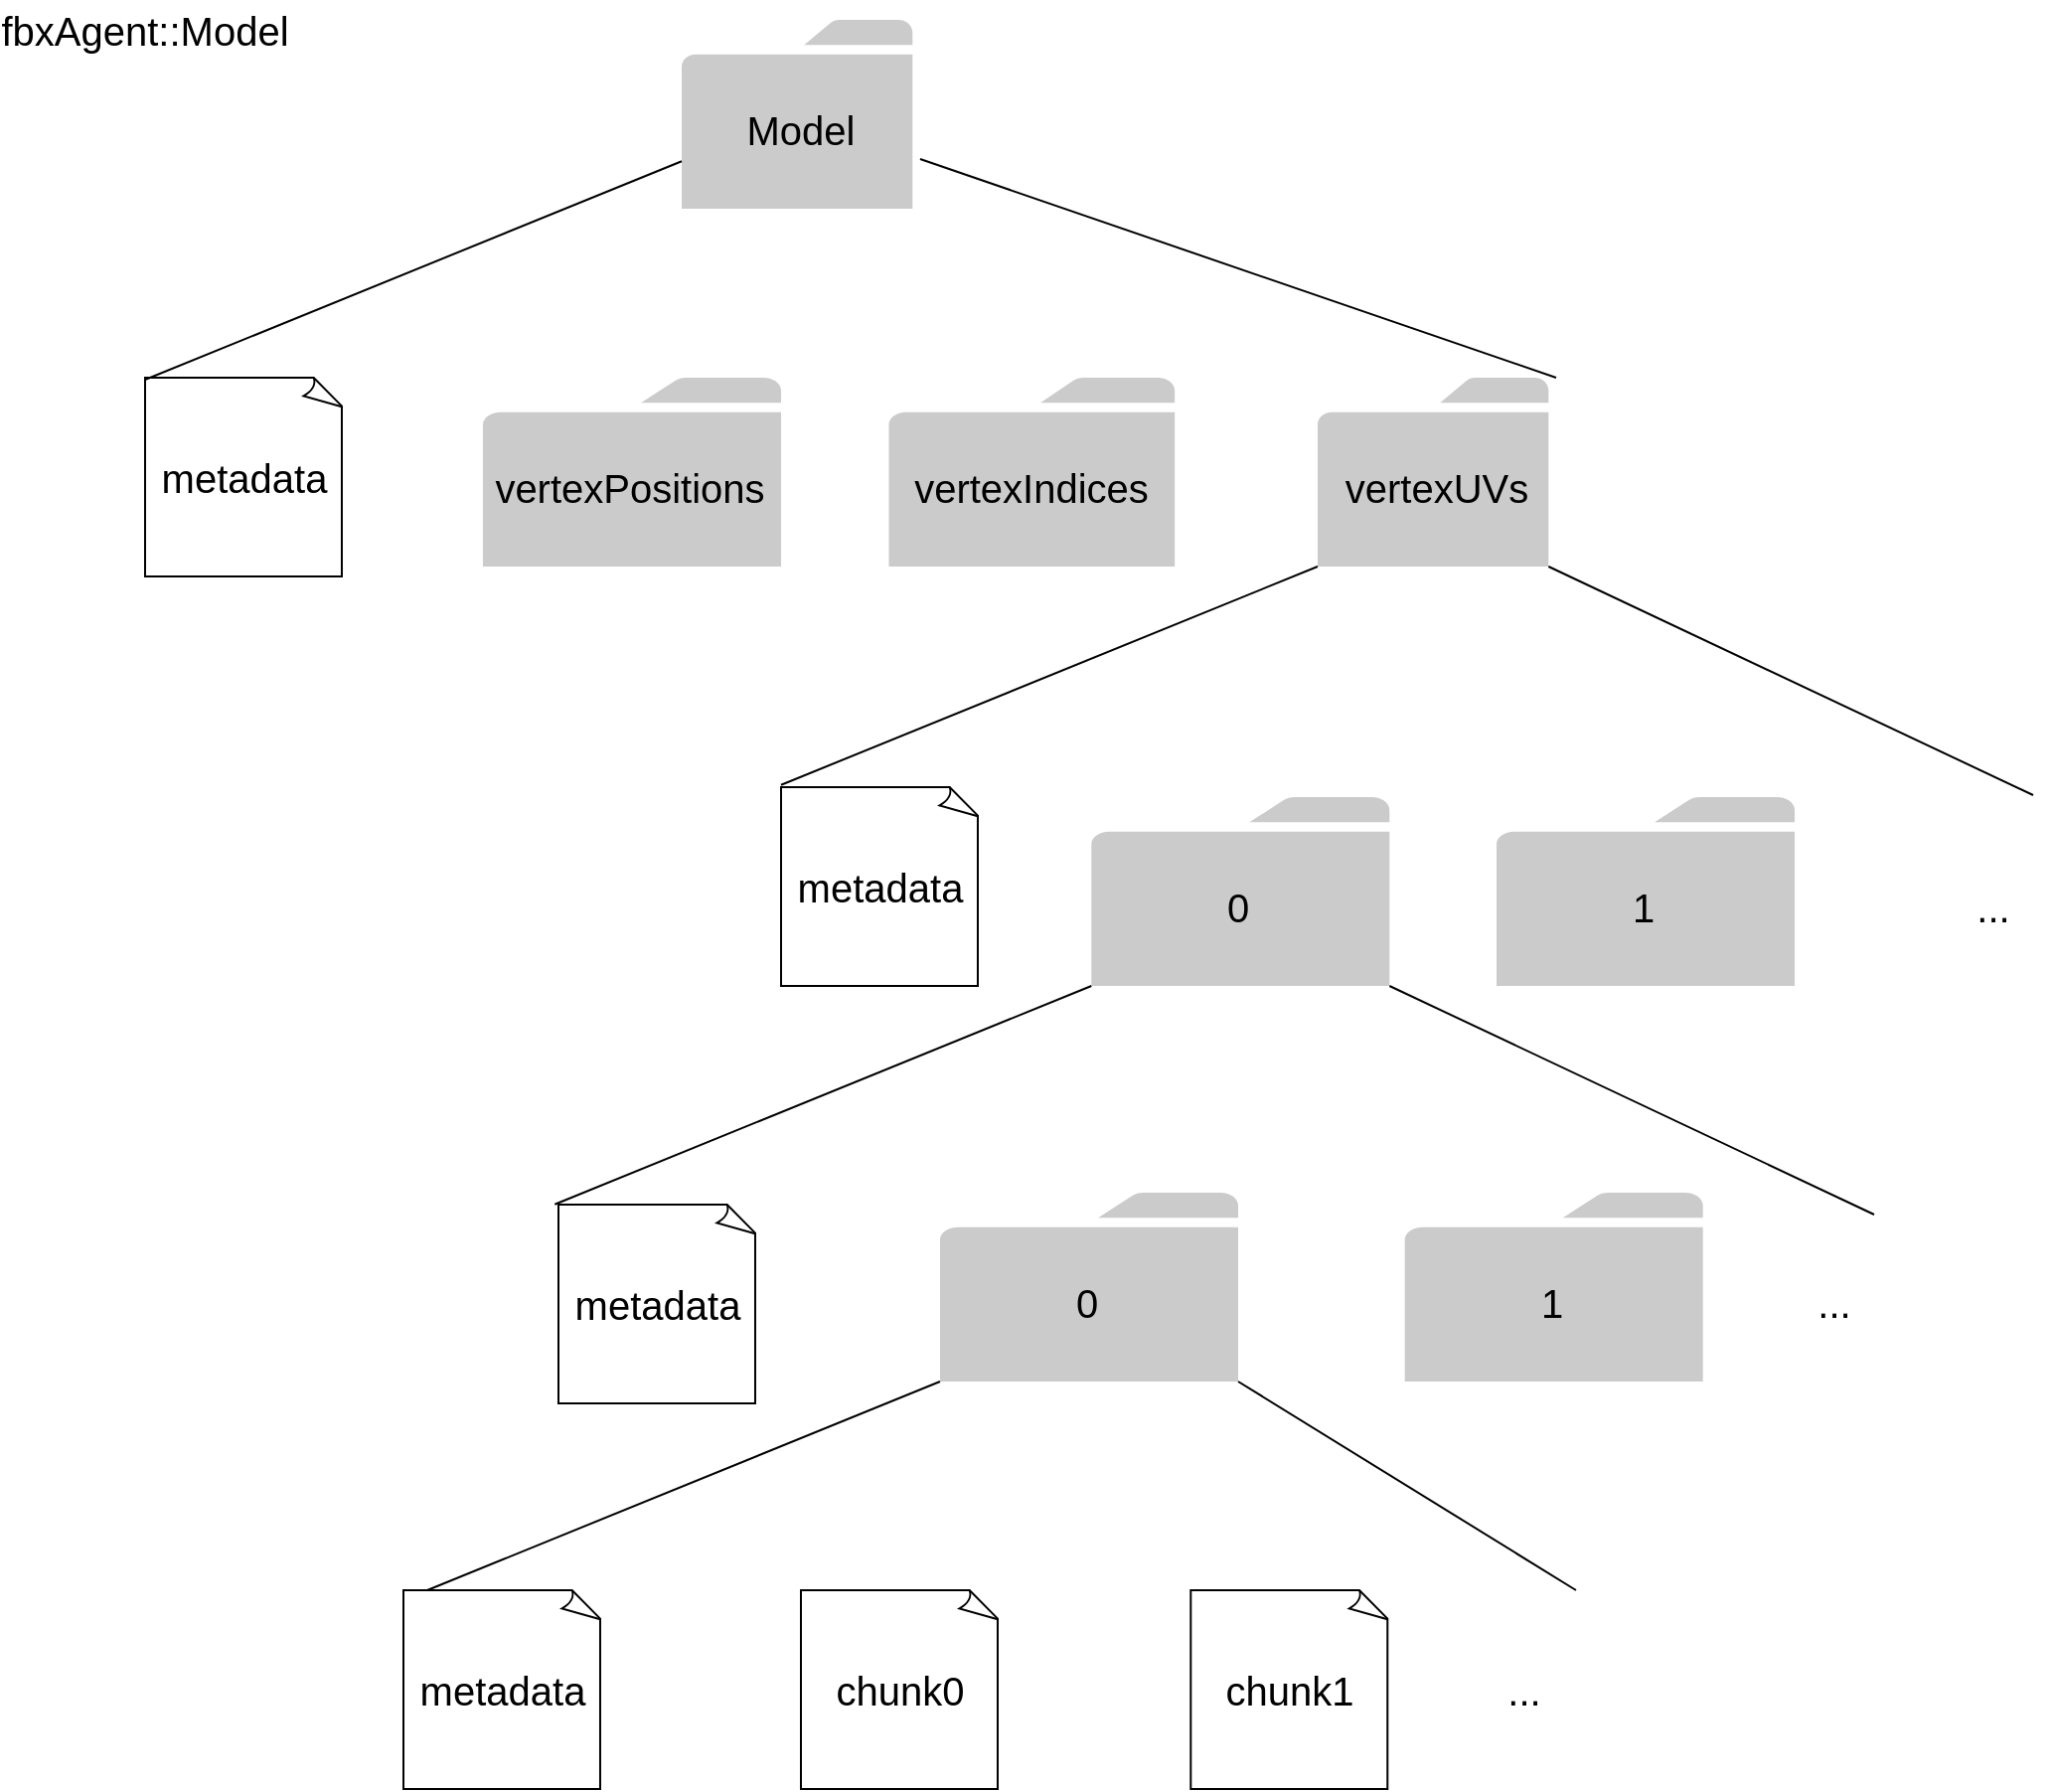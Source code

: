 <mxfile version="18.0.1" type="device"><diagram id="OcEyT2rnDMlYjmMhmdV-" name="ページ1"><mxGraphModel dx="1102" dy="865" grid="1" gridSize="10" guides="1" tooltips="1" connect="1" arrows="1" fold="1" page="1" pageScale="1" pageWidth="827" pageHeight="1169" math="0" shadow="0"><root><mxCell id="0"/><mxCell id="1" parent="0"/><mxCell id="63knnYQxt3E86UXgtEGi-19" value="" style="sketch=0;pointerEvents=1;shadow=0;dashed=0;html=1;strokeColor=none;labelPosition=center;verticalLabelPosition=bottom;verticalAlign=top;outlineConnect=0;align=center;shape=mxgraph.office.concepts.folder;fillColor=#CCCBCB;fontSize=20;" vertex="1" parent="1"><mxGeometry x="726.15" y="601" width="150" height="95" as="geometry"/></mxCell><mxCell id="63knnYQxt3E86UXgtEGi-3" value="fbxAgent::Model" style="text;html=1;strokeColor=none;fillColor=none;align=center;verticalAlign=middle;whiteSpace=wrap;rounded=0;dashed=1;fontSize=20;" vertex="1" parent="1"><mxGeometry x="220" y="200" width="60" height="30" as="geometry"/></mxCell><mxCell id="63knnYQxt3E86UXgtEGi-4" value="" style="sketch=0;pointerEvents=1;shadow=0;dashed=0;html=1;strokeColor=none;labelPosition=center;verticalLabelPosition=bottom;verticalAlign=top;outlineConnect=0;align=center;shape=mxgraph.office.concepts.folder;fillColor=#CCCBCB;fontSize=20;" vertex="1" parent="1"><mxGeometry x="520" y="210" width="116.15" height="95" as="geometry"/></mxCell><mxCell id="63knnYQxt3E86UXgtEGi-5" value="Model" style="text;html=1;strokeColor=none;fillColor=none;align=center;verticalAlign=middle;whiteSpace=wrap;rounded=0;dashed=1;fontSize=20;" vertex="1" parent="1"><mxGeometry x="550" y="250" width="60" height="30" as="geometry"/></mxCell><mxCell id="63knnYQxt3E86UXgtEGi-6" value="metadata" style="whiteSpace=wrap;html=1;shape=mxgraph.basic.document;fontSize=20;fillColor=default;" vertex="1" parent="1"><mxGeometry x="250" y="390" width="100" height="100" as="geometry"/></mxCell><mxCell id="63knnYQxt3E86UXgtEGi-7" value="" style="sketch=0;pointerEvents=1;shadow=0;dashed=0;html=1;strokeColor=none;labelPosition=center;verticalLabelPosition=bottom;verticalAlign=top;outlineConnect=0;align=center;shape=mxgraph.office.concepts.folder;fillColor=#CCCBCB;fontSize=20;" vertex="1" parent="1"><mxGeometry x="420" y="390" width="150" height="95" as="geometry"/></mxCell><mxCell id="63knnYQxt3E86UXgtEGi-8" value="vertexPositions" style="text;html=1;strokeColor=none;fillColor=none;align=center;verticalAlign=middle;whiteSpace=wrap;rounded=0;dashed=1;fontSize=20;" vertex="1" parent="1"><mxGeometry x="463.85" y="430" width="60" height="30" as="geometry"/></mxCell><mxCell id="63knnYQxt3E86UXgtEGi-9" value="" style="sketch=0;pointerEvents=1;shadow=0;dashed=0;html=1;strokeColor=none;labelPosition=center;verticalLabelPosition=bottom;verticalAlign=top;outlineConnect=0;align=center;shape=mxgraph.office.concepts.folder;fillColor=#CCCBCB;fontSize=20;" vertex="1" parent="1"><mxGeometry x="624.23" y="390" width="143.85" height="95" as="geometry"/></mxCell><mxCell id="63knnYQxt3E86UXgtEGi-10" value="vertexIndices" style="text;html=1;strokeColor=none;fillColor=none;align=center;verticalAlign=middle;whiteSpace=wrap;rounded=0;dashed=1;fontSize=20;" vertex="1" parent="1"><mxGeometry x="666.15" y="430" width="60" height="30" as="geometry"/></mxCell><mxCell id="63knnYQxt3E86UXgtEGi-11" value="" style="sketch=0;pointerEvents=1;shadow=0;dashed=0;html=1;strokeColor=none;labelPosition=center;verticalLabelPosition=bottom;verticalAlign=top;outlineConnect=0;align=center;shape=mxgraph.office.concepts.folder;fillColor=#CCCBCB;fontSize=20;" vertex="1" parent="1"><mxGeometry x="840.0" y="390" width="116.15" height="95" as="geometry"/></mxCell><mxCell id="63knnYQxt3E86UXgtEGi-12" value="vertexUVs" style="text;html=1;strokeColor=none;fillColor=none;align=center;verticalAlign=middle;whiteSpace=wrap;rounded=0;dashed=1;fontSize=20;" vertex="1" parent="1"><mxGeometry x="870.0" y="430" width="60" height="30" as="geometry"/></mxCell><mxCell id="63knnYQxt3E86UXgtEGi-13" value="" style="endArrow=none;html=1;rounded=0;fontSize=20;exitX=0;exitY=0.01;exitDx=0;exitDy=0;exitPerimeter=0;" edge="1" parent="1" source="63knnYQxt3E86UXgtEGi-6" target="63knnYQxt3E86UXgtEGi-4"><mxGeometry width="50" height="50" relative="1" as="geometry"><mxPoint x="650" y="580" as="sourcePoint"/><mxPoint x="700" y="530" as="targetPoint"/></mxGeometry></mxCell><mxCell id="63knnYQxt3E86UXgtEGi-14" value="" style="endArrow=none;html=1;rounded=0;fontSize=20;entryX=1.033;entryY=0.737;entryDx=0;entryDy=0;entryPerimeter=0;" edge="1" parent="1" target="63knnYQxt3E86UXgtEGi-4"><mxGeometry width="50" height="50" relative="1" as="geometry"><mxPoint x="960" y="390" as="sourcePoint"/><mxPoint x="710" y="140" as="targetPoint"/></mxGeometry></mxCell><mxCell id="63knnYQxt3E86UXgtEGi-15" value="" style="endArrow=none;html=1;rounded=0;fontSize=20;exitX=0;exitY=0.01;exitDx=0;exitDy=0;exitPerimeter=0;" edge="1" parent="1"><mxGeometry width="50" height="50" relative="1" as="geometry"><mxPoint x="570" y="594.87" as="sourcePoint"/><mxPoint x="840" y="485.002" as="targetPoint"/></mxGeometry></mxCell><mxCell id="63knnYQxt3E86UXgtEGi-16" value="" style="endArrow=none;html=1;rounded=0;fontSize=20;entryX=1.033;entryY=0.737;entryDx=0;entryDy=0;entryPerimeter=0;" edge="1" parent="1"><mxGeometry width="50" height="50" relative="1" as="geometry"><mxPoint x="1200" y="600" as="sourcePoint"/><mxPoint x="956.153" y="484.995" as="targetPoint"/></mxGeometry></mxCell><mxCell id="63knnYQxt3E86UXgtEGi-17" value="metadata" style="whiteSpace=wrap;html=1;shape=mxgraph.basic.document;fontSize=20;fillColor=default;" vertex="1" parent="1"><mxGeometry x="570" y="596" width="100" height="100" as="geometry"/></mxCell><mxCell id="63knnYQxt3E86UXgtEGi-18" value="0" style="text;html=1;strokeColor=none;fillColor=none;align=center;verticalAlign=middle;whiteSpace=wrap;rounded=0;dashed=1;fontSize=20;" vertex="1" parent="1"><mxGeometry x="770" y="641" width="60" height="30" as="geometry"/></mxCell><mxCell id="63knnYQxt3E86UXgtEGi-20" value="" style="sketch=0;pointerEvents=1;shadow=0;dashed=0;html=1;strokeColor=none;labelPosition=center;verticalLabelPosition=bottom;verticalAlign=top;outlineConnect=0;align=center;shape=mxgraph.office.concepts.folder;fillColor=#CCCBCB;fontSize=20;" vertex="1" parent="1"><mxGeometry x="930" y="601" width="150" height="95" as="geometry"/></mxCell><mxCell id="63knnYQxt3E86UXgtEGi-21" value="1" style="text;html=1;strokeColor=none;fillColor=none;align=center;verticalAlign=middle;whiteSpace=wrap;rounded=0;dashed=1;fontSize=20;" vertex="1" parent="1"><mxGeometry x="973.85" y="641" width="60" height="30" as="geometry"/></mxCell><mxCell id="63knnYQxt3E86UXgtEGi-22" value="..." style="text;html=1;strokeColor=none;fillColor=none;align=center;verticalAlign=middle;whiteSpace=wrap;rounded=0;dashed=1;fontSize=20;" vertex="1" parent="1"><mxGeometry x="1150" y="641" width="60" height="30" as="geometry"/></mxCell><mxCell id="63knnYQxt3E86UXgtEGi-23" value="" style="endArrow=none;html=1;rounded=0;fontSize=20;entryX=1.033;entryY=0.737;entryDx=0;entryDy=0;entryPerimeter=0;" edge="1" parent="1"><mxGeometry width="50" height="50" relative="1" as="geometry"><mxPoint x="1120" y="811" as="sourcePoint"/><mxPoint x="876.153" y="695.995" as="targetPoint"/></mxGeometry></mxCell><mxCell id="63knnYQxt3E86UXgtEGi-24" value="" style="endArrow=none;html=1;rounded=0;fontSize=20;exitX=0;exitY=0.01;exitDx=0;exitDy=0;exitPerimeter=0;" edge="1" parent="1"><mxGeometry width="50" height="50" relative="1" as="geometry"><mxPoint x="456.15" y="805.87" as="sourcePoint"/><mxPoint x="726.15" y="696.002" as="targetPoint"/></mxGeometry></mxCell><mxCell id="63knnYQxt3E86UXgtEGi-25" value="metadata" style="whiteSpace=wrap;html=1;shape=mxgraph.basic.document;fontSize=20;fillColor=default;" vertex="1" parent="1"><mxGeometry x="458" y="806" width="100" height="100" as="geometry"/></mxCell><mxCell id="63knnYQxt3E86UXgtEGi-26" value="" style="sketch=0;pointerEvents=1;shadow=0;dashed=0;html=1;strokeColor=none;labelPosition=center;verticalLabelPosition=bottom;verticalAlign=top;outlineConnect=0;align=center;shape=mxgraph.office.concepts.folder;fillColor=#CCCBCB;fontSize=20;" vertex="1" parent="1"><mxGeometry x="650" y="800" width="150" height="95" as="geometry"/></mxCell><mxCell id="63knnYQxt3E86UXgtEGi-27" value="0" style="text;html=1;strokeColor=none;fillColor=none;align=center;verticalAlign=middle;whiteSpace=wrap;rounded=0;dashed=1;fontSize=20;" vertex="1" parent="1"><mxGeometry x="693.85" y="840" width="60" height="30" as="geometry"/></mxCell><mxCell id="63knnYQxt3E86UXgtEGi-28" value="" style="sketch=0;pointerEvents=1;shadow=0;dashed=0;html=1;strokeColor=none;labelPosition=center;verticalLabelPosition=bottom;verticalAlign=top;outlineConnect=0;align=center;shape=mxgraph.office.concepts.folder;fillColor=#CCCBCB;fontSize=20;" vertex="1" parent="1"><mxGeometry x="883.85" y="800" width="150" height="95" as="geometry"/></mxCell><mxCell id="63knnYQxt3E86UXgtEGi-29" value="1" style="text;html=1;strokeColor=none;fillColor=none;align=center;verticalAlign=middle;whiteSpace=wrap;rounded=0;dashed=1;fontSize=20;" vertex="1" parent="1"><mxGeometry x="927.7" y="840" width="60" height="30" as="geometry"/></mxCell><mxCell id="63knnYQxt3E86UXgtEGi-30" value="..." style="text;html=1;strokeColor=none;fillColor=none;align=center;verticalAlign=middle;whiteSpace=wrap;rounded=0;dashed=1;fontSize=20;" vertex="1" parent="1"><mxGeometry x="1070" y="840" width="60" height="30" as="geometry"/></mxCell><mxCell id="63knnYQxt3E86UXgtEGi-31" value="" style="endArrow=none;html=1;rounded=0;fontSize=20;entryX=1.033;entryY=0.737;entryDx=0;entryDy=0;entryPerimeter=0;" edge="1" parent="1"><mxGeometry width="50" height="50" relative="1" as="geometry"><mxPoint x="970" y="1000" as="sourcePoint"/><mxPoint x="800.003" y="894.995" as="targetPoint"/></mxGeometry></mxCell><mxCell id="63knnYQxt3E86UXgtEGi-32" value="" style="endArrow=none;html=1;rounded=0;fontSize=20;exitX=0;exitY=0.01;exitDx=0;exitDy=0;exitPerimeter=0;" edge="1" parent="1"><mxGeometry width="50" height="50" relative="1" as="geometry"><mxPoint x="380.0" y="1004.87" as="sourcePoint"/><mxPoint x="650.0" y="895.002" as="targetPoint"/></mxGeometry></mxCell><mxCell id="63knnYQxt3E86UXgtEGi-33" value="metadata" style="whiteSpace=wrap;html=1;shape=mxgraph.basic.document;fontSize=20;fillColor=default;" vertex="1" parent="1"><mxGeometry x="380" y="1000" width="100" height="100" as="geometry"/></mxCell><mxCell id="63knnYQxt3E86UXgtEGi-34" value="chunk0" style="whiteSpace=wrap;html=1;shape=mxgraph.basic.document;fontSize=20;fillColor=default;" vertex="1" parent="1"><mxGeometry x="580" y="1000" width="100" height="100" as="geometry"/></mxCell><mxCell id="63knnYQxt3E86UXgtEGi-35" value="chunk1" style="whiteSpace=wrap;html=1;shape=mxgraph.basic.document;fontSize=20;fillColor=default;" vertex="1" parent="1"><mxGeometry x="776.15" y="1000" width="100" height="100" as="geometry"/></mxCell><mxCell id="63knnYQxt3E86UXgtEGi-36" value="..." style="text;html=1;strokeColor=none;fillColor=none;align=center;verticalAlign=middle;whiteSpace=wrap;rounded=0;dashed=1;fontSize=20;" vertex="1" parent="1"><mxGeometry x="913.85" y="1035" width="60" height="30" as="geometry"/></mxCell></root></mxGraphModel></diagram></mxfile>